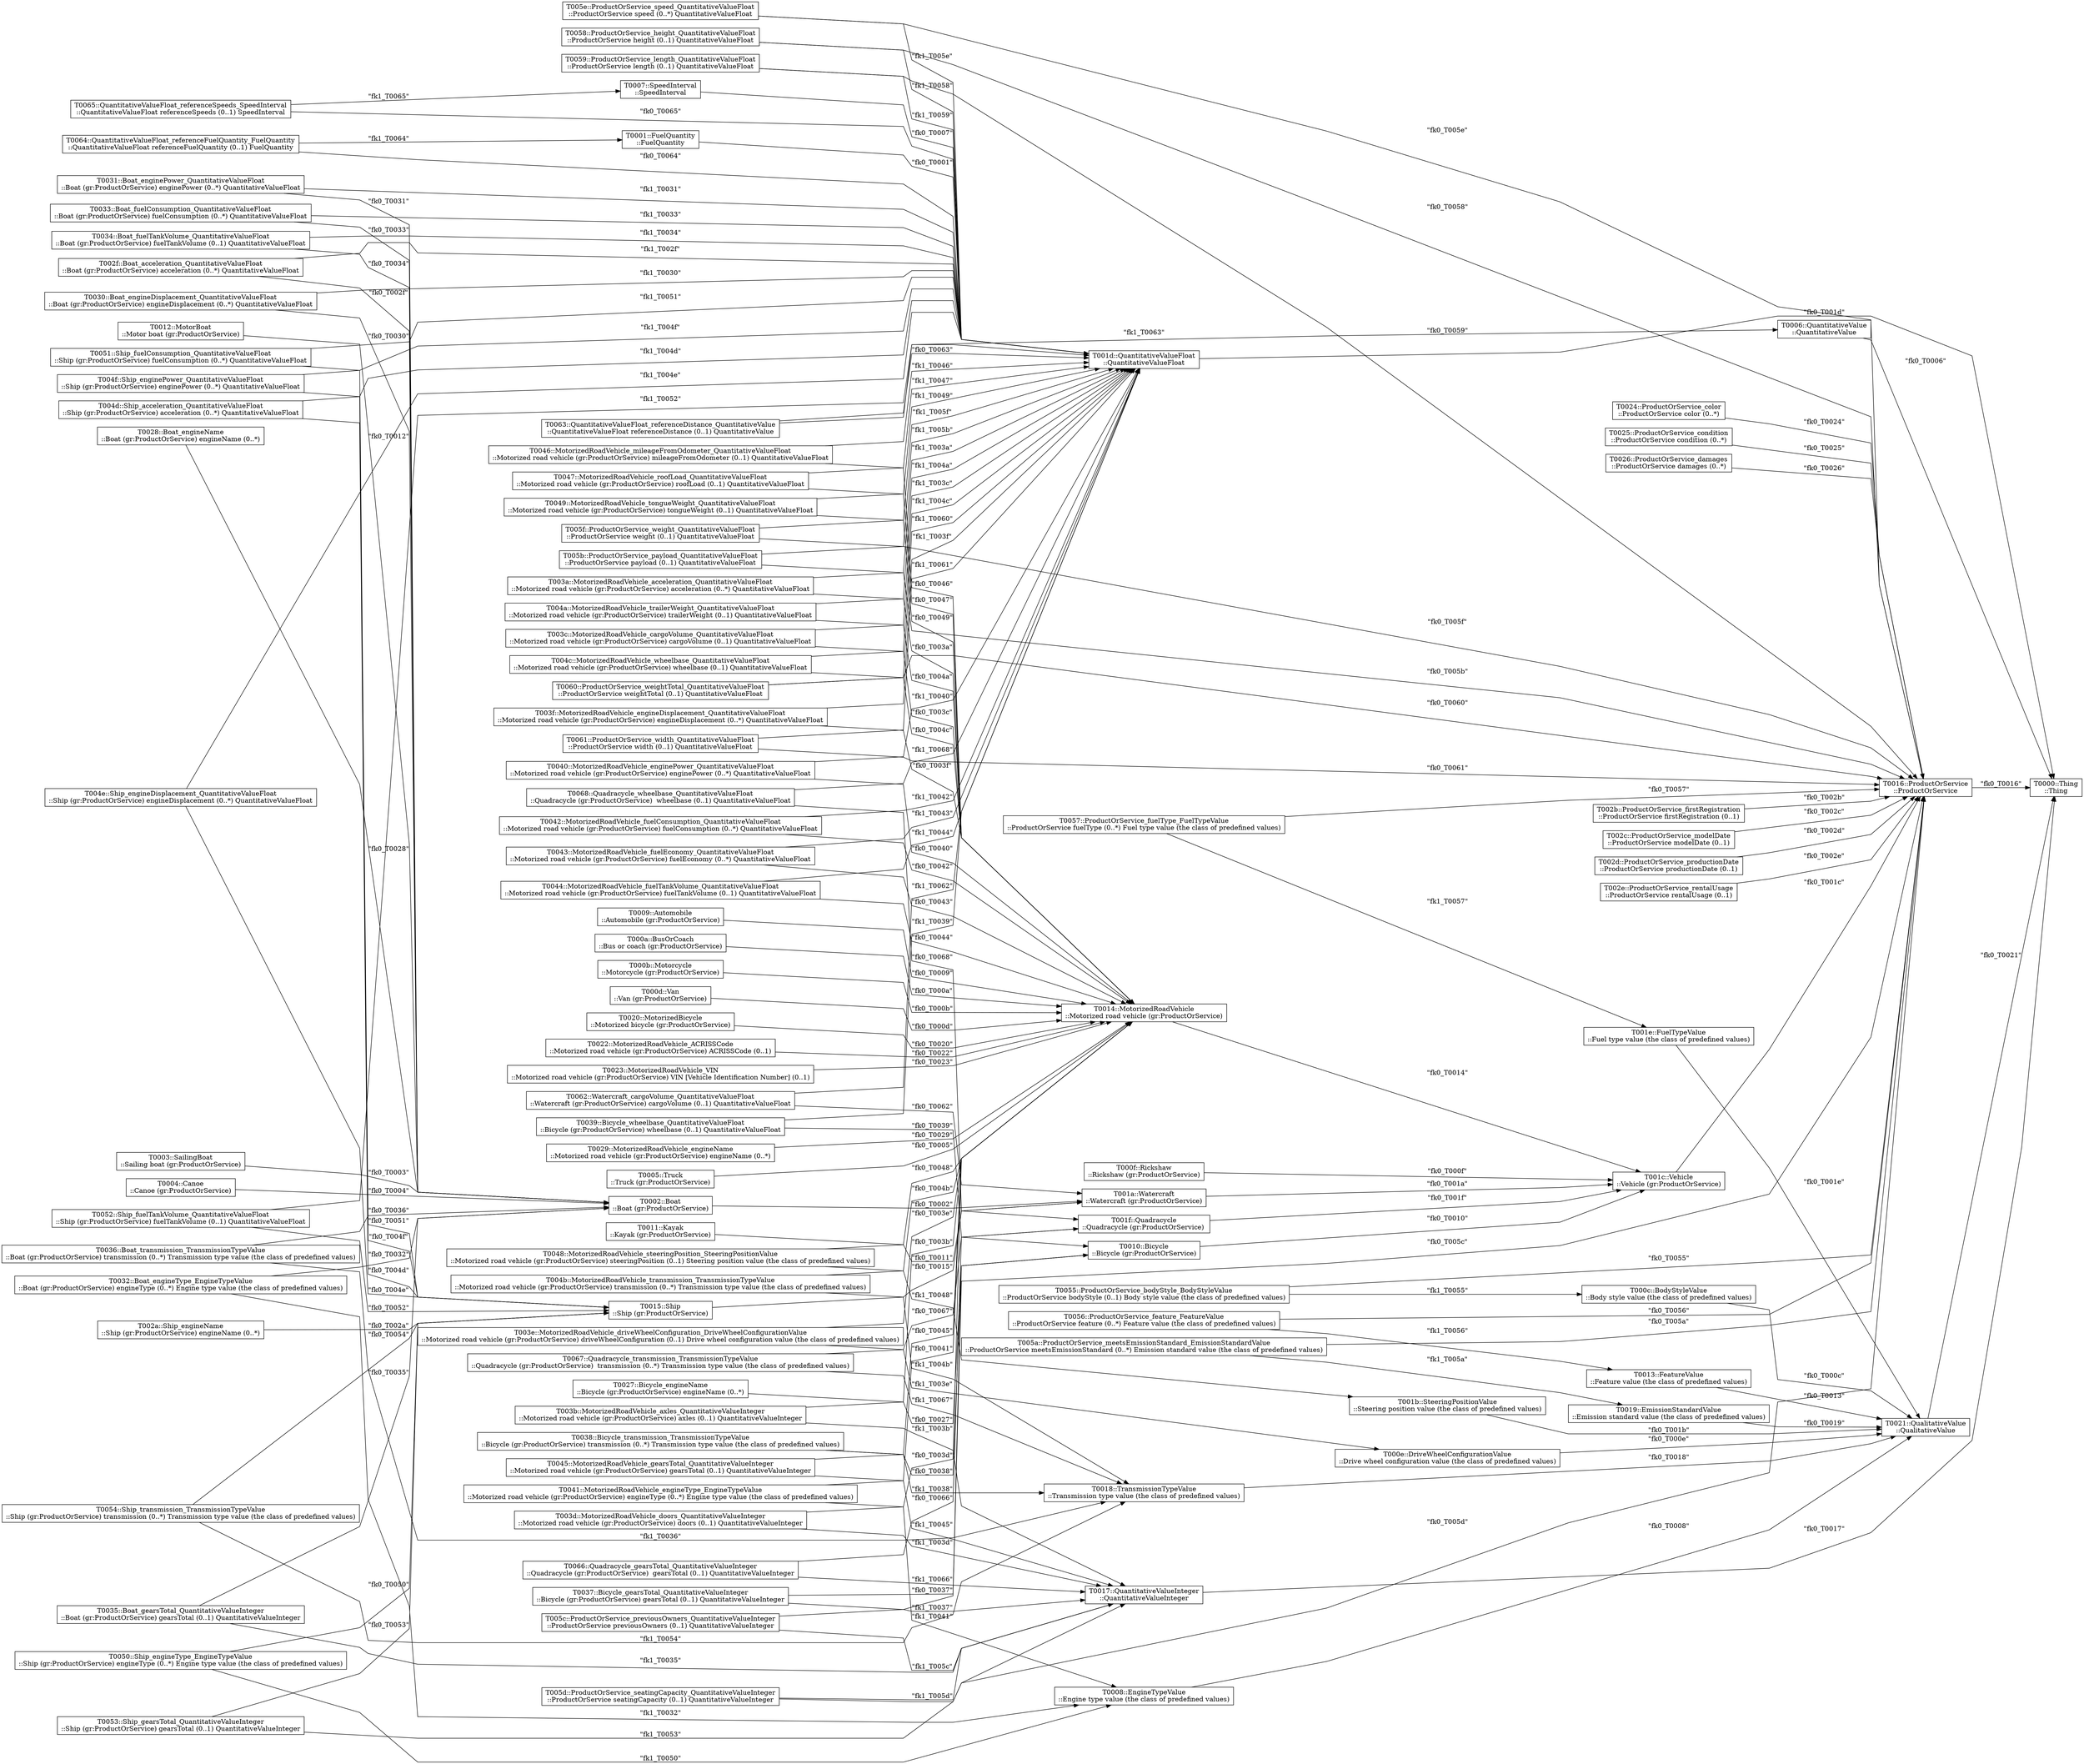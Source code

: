 strict digraph G {
  splines=polyline;
  rankdir=LR;
  T0000 [ label="T0000::Thing
::Thing" shape="box" ];
  T0001 [ label="T0001::FuelQuantity
::FuelQuantity" shape="box" ];
  T001d [ label="T001d::QuantitativeValueFloat
::QuantitativeValueFloat" shape="box" ];
  T0002 [ label="T0002::Boat
::Boat (gr:ProductOrService)" shape="box" ];
  T001a [ label="T001a::Watercraft
::Watercraft (gr:ProductOrService)" shape="box" ];
  T0003 [ label="T0003::SailingBoat
::Sailing boat (gr:ProductOrService)" shape="box" ];
  T0004 [ label="T0004::Canoe
::Canoe (gr:ProductOrService)" shape="box" ];
  T0005 [ label="T0005::Truck
::Truck (gr:ProductOrService)" shape="box" ];
  T0014 [ label="T0014::MotorizedRoadVehicle
::Motorized road vehicle (gr:ProductOrService)" shape="box" ];
  T0006 [ label="T0006::QuantitativeValue
::QuantitativeValue" shape="box" ];
  T0007 [ label="T0007::SpeedInterval
::SpeedInterval" shape="box" ];
  T0008 [ label="T0008::EngineTypeValue
::Engine type value (the class of predefined values)" shape="box" ];
  T0021 [ label="T0021::QualitativeValue
::QualitativeValue" shape="box" ];
  T0009 [ label="T0009::Automobile
::Automobile (gr:ProductOrService)" shape="box" ];
  T000a [ label="T000a::BusOrCoach
::Bus or coach (gr:ProductOrService)" shape="box" ];
  T000b [ label="T000b::Motorcycle
::Motorcycle (gr:ProductOrService)" shape="box" ];
  T000c [ label="T000c::BodyStyleValue
::Body style value (the class of predefined values)" shape="box" ];
  T000d [ label="T000d::Van
::Van (gr:ProductOrService)" shape="box" ];
  T000e [ label="T000e::DriveWheelConfigurationValue
::Drive wheel configuration value (the class of predefined values)" shape="box" ];
  T000f [ label="T000f::Rickshaw
::Rickshaw (gr:ProductOrService)" shape="box" ];
  T001c [ label="T001c::Vehicle
::Vehicle (gr:ProductOrService)" shape="box" ];
  T0010 [ label="T0010::Bicycle
::Bicycle (gr:ProductOrService)" shape="box" ];
  T0011 [ label="T0011::Kayak
::Kayak (gr:ProductOrService)" shape="box" ];
  T0012 [ label="T0012::MotorBoat
::Motor boat (gr:ProductOrService)" shape="box" ];
  T0013 [ label="T0013::FeatureValue
::Feature value (the class of predefined values)" shape="box" ];
  T0015 [ label="T0015::Ship
::Ship (gr:ProductOrService)" shape="box" ];
  T0016 [ label="T0016::ProductOrService
::ProductOrService" shape="box" ];
  T0017 [ label="T0017::QuantitativeValueInteger
::QuantitativeValueInteger" shape="box" ];
  T0018 [ label="T0018::TransmissionTypeValue
::Transmission type value (the class of predefined values)" shape="box" ];
  T0019 [ label="T0019::EmissionStandardValue
::Emission standard value (the class of predefined values)" shape="box" ];
  T001b [ label="T001b::SteeringPositionValue
::Steering position value (the class of predefined values)" shape="box" ];
  T001e [ label="T001e::FuelTypeValue
::Fuel type value (the class of predefined values)" shape="box" ];
  T001f [ label="T001f::Quadracycle
::Quadracycle (gr:ProductOrService) " shape="box" ];
  T0020 [ label="T0020::MotorizedBicycle
::Motorized bicycle (gr:ProductOrService)" shape="box" ];
  T0022 [ label="T0022::MotorizedRoadVehicle_ACRISSCode
::Motorized road vehicle (gr:ProductOrService) ACRISSCode (0..1)" shape="box" ];
  T0023 [ label="T0023::MotorizedRoadVehicle_VIN
::Motorized road vehicle (gr:ProductOrService) VIN [Vehicle Identification Number] (0..1)" shape="box" ];
  T0024 [ label="T0024::ProductOrService_color
::ProductOrService color (0..*)" shape="box" ];
  T0025 [ label="T0025::ProductOrService_condition
::ProductOrService condition (0..*)" shape="box" ];
  T0026 [ label="T0026::ProductOrService_damages
::ProductOrService damages (0..*)" shape="box" ];
  T0027 [ label="T0027::Bicycle_engineName
::Bicycle (gr:ProductOrService) engineName (0..*)" shape="box" ];
  T0028 [ label="T0028::Boat_engineName
::Boat (gr:ProductOrService) engineName (0..*)" shape="box" ];
  T0029 [ label="T0029::MotorizedRoadVehicle_engineName
::Motorized road vehicle (gr:ProductOrService) engineName (0..*)" shape="box" ];
  T002a [ label="T002a::Ship_engineName
::Ship (gr:ProductOrService) engineName (0..*)" shape="box" ];
  T002b [ label="T002b::ProductOrService_firstRegistration
::ProductOrService firstRegistration (0..1)" shape="box" ];
  T002c [ label="T002c::ProductOrService_modelDate
::ProductOrService modelDate (0..1)" shape="box" ];
  T002d [ label="T002d::ProductOrService_productionDate
::ProductOrService productionDate (0..1)" shape="box" ];
  T002e [ label="T002e::ProductOrService_rentalUsage
::ProductOrService rentalUsage (0..1)" shape="box" ];
  T002f [ label="T002f::Boat_acceleration_QuantitativeValueFloat
::Boat (gr:ProductOrService) acceleration (0..*) QuantitativeValueFloat" shape="box" ];
  T0030 [ label="T0030::Boat_engineDisplacement_QuantitativeValueFloat
::Boat (gr:ProductOrService) engineDisplacement (0..*) QuantitativeValueFloat" shape="box" ];
  T0031 [ label="T0031::Boat_enginePower_QuantitativeValueFloat
::Boat (gr:ProductOrService) enginePower (0..*) QuantitativeValueFloat" shape="box" ];
  T0032 [ label="T0032::Boat_engineType_EngineTypeValue
::Boat (gr:ProductOrService) engineType (0..*) Engine type value (the class of predefined values)" shape="box" ];
  T0033 [ label="T0033::Boat_fuelConsumption_QuantitativeValueFloat
::Boat (gr:ProductOrService) fuelConsumption (0..*) QuantitativeValueFloat" shape="box" ];
  T0034 [ label="T0034::Boat_fuelTankVolume_QuantitativeValueFloat
::Boat (gr:ProductOrService) fuelTankVolume (0..1) QuantitativeValueFloat" shape="box" ];
  T0035 [ label="T0035::Boat_gearsTotal_QuantitativeValueInteger
::Boat (gr:ProductOrService) gearsTotal (0..1) QuantitativeValueInteger" shape="box" ];
  T0036 [ label="T0036::Boat_transmission_TransmissionTypeValue
::Boat (gr:ProductOrService) transmission (0..*) Transmission type value (the class of predefined values)" shape="box" ];
  T0037 [ label="T0037::Bicycle_gearsTotal_QuantitativeValueInteger
::Bicycle (gr:ProductOrService) gearsTotal (0..1) QuantitativeValueInteger" shape="box" ];
  T0038 [ label="T0038::Bicycle_transmission_TransmissionTypeValue
::Bicycle (gr:ProductOrService) transmission (0..*) Transmission type value (the class of predefined values)" shape="box" ];
  T0039 [ label="T0039::Bicycle_wheelbase_QuantitativeValueFloat
::Bicycle (gr:ProductOrService) wheelbase (0..1) QuantitativeValueFloat" shape="box" ];
  T003a [ label="T003a::MotorizedRoadVehicle_acceleration_QuantitativeValueFloat
::Motorized road vehicle (gr:ProductOrService) acceleration (0..*) QuantitativeValueFloat" shape="box" ];
  T003b [ label="T003b::MotorizedRoadVehicle_axles_QuantitativeValueInteger
::Motorized road vehicle (gr:ProductOrService) axles (0..1) QuantitativeValueInteger" shape="box" ];
  T003c [ label="T003c::MotorizedRoadVehicle_cargoVolume_QuantitativeValueFloat
::Motorized road vehicle (gr:ProductOrService) cargoVolume (0..1) QuantitativeValueFloat" shape="box" ];
  T003d [ label="T003d::MotorizedRoadVehicle_doors_QuantitativeValueInteger
::Motorized road vehicle (gr:ProductOrService) doors (0..1) QuantitativeValueInteger" shape="box" ];
  T003e [ label="T003e::MotorizedRoadVehicle_driveWheelConfiguration_DriveWheelConfigurationValue
::Motorized road vehicle (gr:ProductOrService) driveWheelConfiguration (0..1) Drive wheel configuration value (the class of predefined values)" shape="box" ];
  T003f [ label="T003f::MotorizedRoadVehicle_engineDisplacement_QuantitativeValueFloat
::Motorized road vehicle (gr:ProductOrService) engineDisplacement (0..*) QuantitativeValueFloat" shape="box" ];
  T0040 [ label="T0040::MotorizedRoadVehicle_enginePower_QuantitativeValueFloat
::Motorized road vehicle (gr:ProductOrService) enginePower (0..*) QuantitativeValueFloat" shape="box" ];
  T0041 [ label="T0041::MotorizedRoadVehicle_engineType_EngineTypeValue
::Motorized road vehicle (gr:ProductOrService) engineType (0..*) Engine type value (the class of predefined values)" shape="box" ];
  T0042 [ label="T0042::MotorizedRoadVehicle_fuelConsumption_QuantitativeValueFloat
::Motorized road vehicle (gr:ProductOrService) fuelConsumption (0..*) QuantitativeValueFloat" shape="box" ];
  T0043 [ label="T0043::MotorizedRoadVehicle_fuelEconomy_QuantitativeValueFloat
::Motorized road vehicle (gr:ProductOrService) fuelEconomy (0..*) QuantitativeValueFloat" shape="box" ];
  T0044 [ label="T0044::MotorizedRoadVehicle_fuelTankVolume_QuantitativeValueFloat
::Motorized road vehicle (gr:ProductOrService) fuelTankVolume (0..1) QuantitativeValueFloat" shape="box" ];
  T0045 [ label="T0045::MotorizedRoadVehicle_gearsTotal_QuantitativeValueInteger
::Motorized road vehicle (gr:ProductOrService) gearsTotal (0..1) QuantitativeValueInteger" shape="box" ];
  T0046 [ label="T0046::MotorizedRoadVehicle_mileageFromOdometer_QuantitativeValueFloat
::Motorized road vehicle (gr:ProductOrService) mileageFromOdometer (0..1) QuantitativeValueFloat" shape="box" ];
  T0047 [ label="T0047::MotorizedRoadVehicle_roofLoad_QuantitativeValueFloat
::Motorized road vehicle (gr:ProductOrService) roofLoad (0..1) QuantitativeValueFloat" shape="box" ];
  T0048 [ label="T0048::MotorizedRoadVehicle_steeringPosition_SteeringPositionValue
::Motorized road vehicle (gr:ProductOrService) steeringPosition (0..1) Steering position value (the class of predefined values)" shape="box" ];
  T0049 [ label="T0049::MotorizedRoadVehicle_tongueWeight_QuantitativeValueFloat
::Motorized road vehicle (gr:ProductOrService) tongueWeight (0..1) QuantitativeValueFloat" shape="box" ];
  T004a [ label="T004a::MotorizedRoadVehicle_trailerWeight_QuantitativeValueFloat
::Motorized road vehicle (gr:ProductOrService) trailerWeight (0..1) QuantitativeValueFloat" shape="box" ];
  T004b [ label="T004b::MotorizedRoadVehicle_transmission_TransmissionTypeValue
::Motorized road vehicle (gr:ProductOrService) transmission (0..*) Transmission type value (the class of predefined values)" shape="box" ];
  T004c [ label="T004c::MotorizedRoadVehicle_wheelbase_QuantitativeValueFloat
::Motorized road vehicle (gr:ProductOrService) wheelbase (0..1) QuantitativeValueFloat" shape="box" ];
  T004d [ label="T004d::Ship_acceleration_QuantitativeValueFloat
::Ship (gr:ProductOrService) acceleration (0..*) QuantitativeValueFloat" shape="box" ];
  T004e [ label="T004e::Ship_engineDisplacement_QuantitativeValueFloat
::Ship (gr:ProductOrService) engineDisplacement (0..*) QuantitativeValueFloat" shape="box" ];
  T004f [ label="T004f::Ship_enginePower_QuantitativeValueFloat
::Ship (gr:ProductOrService) enginePower (0..*) QuantitativeValueFloat" shape="box" ];
  T0050 [ label="T0050::Ship_engineType_EngineTypeValue
::Ship (gr:ProductOrService) engineType (0..*) Engine type value (the class of predefined values)" shape="box" ];
  T0051 [ label="T0051::Ship_fuelConsumption_QuantitativeValueFloat
::Ship (gr:ProductOrService) fuelConsumption (0..*) QuantitativeValueFloat" shape="box" ];
  T0052 [ label="T0052::Ship_fuelTankVolume_QuantitativeValueFloat
::Ship (gr:ProductOrService) fuelTankVolume (0..1) QuantitativeValueFloat" shape="box" ];
  T0053 [ label="T0053::Ship_gearsTotal_QuantitativeValueInteger
::Ship (gr:ProductOrService) gearsTotal (0..1) QuantitativeValueInteger" shape="box" ];
  T0054 [ label="T0054::Ship_transmission_TransmissionTypeValue
::Ship (gr:ProductOrService) transmission (0..*) Transmission type value (the class of predefined values)" shape="box" ];
  T0055 [ label="T0055::ProductOrService_bodyStyle_BodyStyleValue
::ProductOrService bodyStyle (0..1) Body style value (the class of predefined values)" shape="box" ];
  T0056 [ label="T0056::ProductOrService_feature_FeatureValue
::ProductOrService feature (0..*) Feature value (the class of predefined values)" shape="box" ];
  T0057 [ label="T0057::ProductOrService_fuelType_FuelTypeValue
::ProductOrService fuelType (0..*) Fuel type value (the class of predefined values)" shape="box" ];
  T0058 [ label="T0058::ProductOrService_height_QuantitativeValueFloat
::ProductOrService height (0..1) QuantitativeValueFloat" shape="box" ];
  T0059 [ label="T0059::ProductOrService_length_QuantitativeValueFloat
::ProductOrService length (0..1) QuantitativeValueFloat" shape="box" ];
  T005a [ label="T005a::ProductOrService_meetsEmissionStandard_EmissionStandardValue
::ProductOrService meetsEmissionStandard (0..*) Emission standard value (the class of predefined values)" shape="box" ];
  T005b [ label="T005b::ProductOrService_payload_QuantitativeValueFloat
::ProductOrService payload (0..1) QuantitativeValueFloat" shape="box" ];
  T005c [ label="T005c::ProductOrService_previousOwners_QuantitativeValueInteger
::ProductOrService previousOwners (0..1) QuantitativeValueInteger" shape="box" ];
  T005d [ label="T005d::ProductOrService_seatingCapacity_QuantitativeValueInteger
::ProductOrService seatingCapacity (0..1) QuantitativeValueInteger" shape="box" ];
  T005e [ label="T005e::ProductOrService_speed_QuantitativeValueFloat
::ProductOrService speed (0..*) QuantitativeValueFloat" shape="box" ];
  T005f [ label="T005f::ProductOrService_weight_QuantitativeValueFloat
::ProductOrService weight (0..1) QuantitativeValueFloat" shape="box" ];
  T0060 [ label="T0060::ProductOrService_weightTotal_QuantitativeValueFloat
::ProductOrService weightTotal (0..1) QuantitativeValueFloat" shape="box" ];
  T0061 [ label="T0061::ProductOrService_width_QuantitativeValueFloat
::ProductOrService width (0..1) QuantitativeValueFloat" shape="box" ];
  T0062 [ label="T0062::Watercraft_cargoVolume_QuantitativeValueFloat
::Watercraft (gr:ProductOrService) cargoVolume (0..1) QuantitativeValueFloat" shape="box" ];
  T0063 [ label="T0063::QuantitativeValueFloat_referenceDistance_QuantitativeValue
::QuantitativeValueFloat referenceDistance (0..1) QuantitativeValue" shape="box" ];
  T0064 [ label="T0064::QuantitativeValueFloat_referenceFuelQuantity_FuelQuantity
::QuantitativeValueFloat referenceFuelQuantity (0..1) FuelQuantity" shape="box" ];
  T0065 [ label="T0065::QuantitativeValueFloat_referenceSpeeds_SpeedInterval
::QuantitativeValueFloat referenceSpeeds (0..1) SpeedInterval" shape="box" ];
  T0066 [ label="T0066::Quadracycle_gearsTotal_QuantitativeValueInteger
::Quadracycle (gr:ProductOrService)  gearsTotal (0..1) QuantitativeValueInteger" shape="box" ];
  T0067 [ label="T0067::Quadracycle_transmission_TransmissionTypeValue
::Quadracycle (gr:ProductOrService)  transmission (0..*) Transmission type value (the class of predefined values)" shape="box" ];
  T0068 [ label="T0068::Quadracycle_wheelbase_QuantitativeValueFloat
::Quadracycle (gr:ProductOrService)  wheelbase (0..1) QuantitativeValueFloat" shape="box" ];
  T0001 -> T001d [ label="\"fk0_T0001\"" ];
  T0002 -> T001a [ label="\"fk0_T0002\"" ];
  T0003 -> T0002 [ label="\"fk0_T0003\"" ];
  T0004 -> T0002 [ label="\"fk0_T0004\"" ];
  T0005 -> T0014 [ label="\"fk0_T0005\"" ];
  T0006 -> T0000 [ label="\"fk0_T0006\"" ];
  T0007 -> T001d [ label="\"fk0_T0007\"" ];
  T0008 -> T0021 [ label="\"fk0_T0008\"" ];
  T0009 -> T0014 [ label="\"fk0_T0009\"" ];
  T000a -> T0014 [ label="\"fk0_T000a\"" ];
  T000b -> T0014 [ label="\"fk0_T000b\"" ];
  T000c -> T0021 [ label="\"fk0_T000c\"" ];
  T000d -> T0014 [ label="\"fk0_T000d\"" ];
  T000e -> T0021 [ label="\"fk0_T000e\"" ];
  T000f -> T001c [ label="\"fk0_T000f\"" ];
  T0010 -> T001c [ label="\"fk0_T0010\"" ];
  T0011 -> T001a [ label="\"fk0_T0011\"" ];
  T0012 -> T0002 [ label="\"fk0_T0012\"" ];
  T0013 -> T0021 [ label="\"fk0_T0013\"" ];
  T0014 -> T001c [ label="\"fk0_T0014\"" ];
  T0015 -> T001a [ label="\"fk0_T0015\"" ];
  T0016 -> T0000 [ label="\"fk0_T0016\"" ];
  T0017 -> T0000 [ label="\"fk0_T0017\"" ];
  T0018 -> T0021 [ label="\"fk0_T0018\"" ];
  T0019 -> T0021 [ label="\"fk0_T0019\"" ];
  T001a -> T001c [ label="\"fk0_T001a\"" ];
  T001b -> T0021 [ label="\"fk0_T001b\"" ];
  T001c -> T0016 [ label="\"fk0_T001c\"" ];
  T001d -> T0000 [ label="\"fk0_T001d\"" ];
  T001e -> T0021 [ label="\"fk0_T001e\"" ];
  T001f -> T001c [ label="\"fk0_T001f\"" ];
  T0020 -> T0014 [ label="\"fk0_T0020\"" ];
  T0021 -> T0000 [ label="\"fk0_T0021\"" ];
  T0022 -> T0014 [ label="\"fk0_T0022\"" ];
  T0023 -> T0014 [ label="\"fk0_T0023\"" ];
  T0024 -> T0016 [ label="\"fk0_T0024\"" ];
  T0025 -> T0016 [ label="\"fk0_T0025\"" ];
  T0026 -> T0016 [ label="\"fk0_T0026\"" ];
  T0027 -> T0010 [ label="\"fk0_T0027\"" ];
  T0028 -> T0002 [ label="\"fk0_T0028\"" ];
  T0029 -> T0014 [ label="\"fk0_T0029\"" ];
  T002a -> T0015 [ label="\"fk0_T002a\"" ];
  T002b -> T0016 [ label="\"fk0_T002b\"" ];
  T002c -> T0016 [ label="\"fk0_T002c\"" ];
  T002d -> T0016 [ label="\"fk0_T002d\"" ];
  T002e -> T0016 [ label="\"fk0_T002e\"" ];
  T002f -> T0002 [ label="\"fk0_T002f\"" ];
  T002f -> T001d [ label="\"fk1_T002f\"" ];
  T0030 -> T0002 [ label="\"fk0_T0030\"" ];
  T0030 -> T001d [ label="\"fk1_T0030\"" ];
  T0031 -> T0002 [ label="\"fk0_T0031\"" ];
  T0031 -> T001d [ label="\"fk1_T0031\"" ];
  T0032 -> T0002 [ label="\"fk0_T0032\"" ];
  T0032 -> T0008 [ label="\"fk1_T0032\"" ];
  T0033 -> T0002 [ label="\"fk0_T0033\"" ];
  T0033 -> T001d [ label="\"fk1_T0033\"" ];
  T0034 -> T001d [ label="\"fk1_T0034\"" ];
  T0034 -> T0002 [ label="\"fk0_T0034\"" ];
  T0035 -> T0017 [ label="\"fk1_T0035\"" ];
  T0035 -> T0002 [ label="\"fk0_T0035\"" ];
  T0036 -> T0018 [ label="\"fk1_T0036\"" ];
  T0036 -> T0002 [ label="\"fk0_T0036\"" ];
  T0037 -> T0010 [ label="\"fk0_T0037\"" ];
  T0037 -> T0017 [ label="\"fk1_T0037\"" ];
  T0038 -> T0010 [ label="\"fk0_T0038\"" ];
  T0038 -> T0018 [ label="\"fk1_T0038\"" ];
  T0039 -> T0010 [ label="\"fk0_T0039\"" ];
  T0039 -> T001d [ label="\"fk1_T0039\"" ];
  T003a -> T0014 [ label="\"fk0_T003a\"" ];
  T003a -> T001d [ label="\"fk1_T003a\"" ];
  T003b -> T0014 [ label="\"fk0_T003b\"" ];
  T003b -> T0017 [ label="\"fk1_T003b\"" ];
  T003c -> T0014 [ label="\"fk0_T003c\"" ];
  T003c -> T001d [ label="\"fk1_T003c\"" ];
  T003d -> T0014 [ label="\"fk0_T003d\"" ];
  T003d -> T0017 [ label="\"fk1_T003d\"" ];
  T003e -> T000e [ label="\"fk1_T003e\"" ];
  T003e -> T0014 [ label="\"fk0_T003e\"" ];
  T003f -> T0014 [ label="\"fk0_T003f\"" ];
  T003f -> T001d [ label="\"fk1_T003f\"" ];
  T0040 -> T001d [ label="\"fk1_T0040\"" ];
  T0040 -> T0014 [ label="\"fk0_T0040\"" ];
  T0041 -> T0008 [ label="\"fk1_T0041\"" ];
  T0041 -> T0014 [ label="\"fk0_T0041\"" ];
  T0042 -> T0014 [ label="\"fk0_T0042\"" ];
  T0042 -> T001d [ label="\"fk1_T0042\"" ];
  T0043 -> T001d [ label="\"fk1_T0043\"" ];
  T0043 -> T0014 [ label="\"fk0_T0043\"" ];
  T0044 -> T0014 [ label="\"fk0_T0044\"" ];
  T0044 -> T001d [ label="\"fk1_T0044\"" ];
  T0045 -> T0017 [ label="\"fk1_T0045\"" ];
  T0045 -> T0014 [ label="\"fk0_T0045\"" ];
  T0046 -> T001d [ label="\"fk1_T0046\"" ];
  T0046 -> T0014 [ label="\"fk0_T0046\"" ];
  T0047 -> T001d [ label="\"fk1_T0047\"" ];
  T0047 -> T0014 [ label="\"fk0_T0047\"" ];
  T0048 -> T001b [ label="\"fk1_T0048\"" ];
  T0048 -> T0014 [ label="\"fk0_T0048\"" ];
  T0049 -> T001d [ label="\"fk1_T0049\"" ];
  T0049 -> T0014 [ label="\"fk0_T0049\"" ];
  T004a -> T0014 [ label="\"fk0_T004a\"" ];
  T004a -> T001d [ label="\"fk1_T004a\"" ];
  T004b -> T0014 [ label="\"fk0_T004b\"" ];
  T004b -> T0018 [ label="\"fk1_T004b\"" ];
  T004c -> T001d [ label="\"fk1_T004c\"" ];
  T004c -> T0014 [ label="\"fk0_T004c\"" ];
  T004d -> T001d [ label="\"fk1_T004d\"" ];
  T004d -> T0015 [ label="\"fk0_T004d\"" ];
  T004e -> T001d [ label="\"fk1_T004e\"" ];
  T004e -> T0015 [ label="\"fk0_T004e\"" ];
  T004f -> T001d [ label="\"fk1_T004f\"" ];
  T004f -> T0015 [ label="\"fk0_T004f\"" ];
  T0050 -> T0015 [ label="\"fk0_T0050\"" ];
  T0050 -> T0008 [ label="\"fk1_T0050\"" ];
  T0051 -> T0015 [ label="\"fk0_T0051\"" ];
  T0051 -> T001d [ label="\"fk1_T0051\"" ];
  T0052 -> T0015 [ label="\"fk0_T0052\"" ];
  T0052 -> T001d [ label="\"fk1_T0052\"" ];
  T0053 -> T0017 [ label="\"fk1_T0053\"" ];
  T0053 -> T0015 [ label="\"fk0_T0053\"" ];
  T0054 -> T0015 [ label="\"fk0_T0054\"" ];
  T0054 -> T0018 [ label="\"fk1_T0054\"" ];
  T0055 -> T0016 [ label="\"fk0_T0055\"" ];
  T0055 -> T000c [ label="\"fk1_T0055\"" ];
  T0056 -> T0013 [ label="\"fk1_T0056\"" ];
  T0056 -> T0016 [ label="\"fk0_T0056\"" ];
  T0057 -> T0016 [ label="\"fk0_T0057\"" ];
  T0057 -> T001e [ label="\"fk1_T0057\"" ];
  T0058 -> T0016 [ label="\"fk0_T0058\"" ];
  T0058 -> T001d [ label="\"fk1_T0058\"" ];
  T0059 -> T001d [ label="\"fk1_T0059\"" ];
  T0059 -> T0016 [ label="\"fk0_T0059\"" ];
  T005a -> T0016 [ label="\"fk0_T005a\"" ];
  T005a -> T0019 [ label="\"fk1_T005a\"" ];
  T005b -> T0016 [ label="\"fk0_T005b\"" ];
  T005b -> T001d [ label="\"fk1_T005b\"" ];
  T005c -> T0016 [ label="\"fk0_T005c\"" ];
  T005c -> T0017 [ label="\"fk1_T005c\"" ];
  T005d -> T0016 [ label="\"fk0_T005d\"" ];
  T005d -> T0017 [ label="\"fk1_T005d\"" ];
  T005e -> T0016 [ label="\"fk0_T005e\"" ];
  T005e -> T001d [ label="\"fk1_T005e\"" ];
  T005f -> T0016 [ label="\"fk0_T005f\"" ];
  T005f -> T001d [ label="\"fk1_T005f\"" ];
  T0060 -> T001d [ label="\"fk1_T0060\"" ];
  T0060 -> T0016 [ label="\"fk0_T0060\"" ];
  T0061 -> T001d [ label="\"fk1_T0061\"" ];
  T0061 -> T0016 [ label="\"fk0_T0061\"" ];
  T0062 -> T001d [ label="\"fk1_T0062\"" ];
  T0062 -> T001a [ label="\"fk0_T0062\"" ];
  T0063 -> T0006 [ label="\"fk1_T0063\"" ];
  T0063 -> T001d [ label="\"fk0_T0063\"" ];
  T0064 -> T001d [ label="\"fk0_T0064\"" ];
  T0064 -> T0001 [ label="\"fk1_T0064\"" ];
  T0065 -> T0007 [ label="\"fk1_T0065\"" ];
  T0065 -> T001d [ label="\"fk0_T0065\"" ];
  T0066 -> T0017 [ label="\"fk1_T0066\"" ];
  T0066 -> T001f [ label="\"fk0_T0066\"" ];
  T0067 -> T0018 [ label="\"fk1_T0067\"" ];
  T0067 -> T001f [ label="\"fk0_T0067\"" ];
  T0068 -> T001d [ label="\"fk1_T0068\"" ];
  T0068 -> T001f [ label="\"fk0_T0068\"" ];
}
